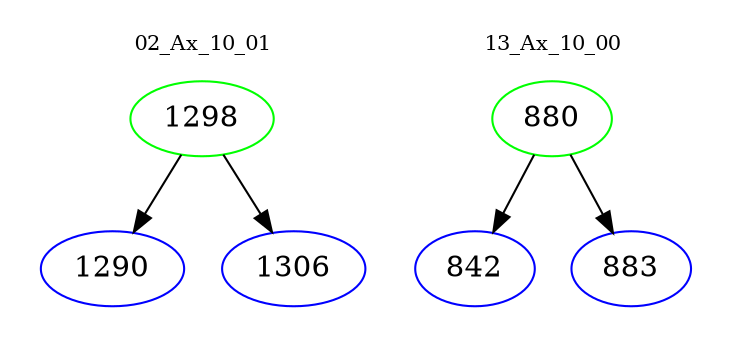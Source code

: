 digraph{
subgraph cluster_0 {
color = white
label = "02_Ax_10_01";
fontsize=10;
T0_1298 [label="1298", color="green"]
T0_1298 -> T0_1290 [color="black"]
T0_1290 [label="1290", color="blue"]
T0_1298 -> T0_1306 [color="black"]
T0_1306 [label="1306", color="blue"]
}
subgraph cluster_1 {
color = white
label = "13_Ax_10_00";
fontsize=10;
T1_880 [label="880", color="green"]
T1_880 -> T1_842 [color="black"]
T1_842 [label="842", color="blue"]
T1_880 -> T1_883 [color="black"]
T1_883 [label="883", color="blue"]
}
}
